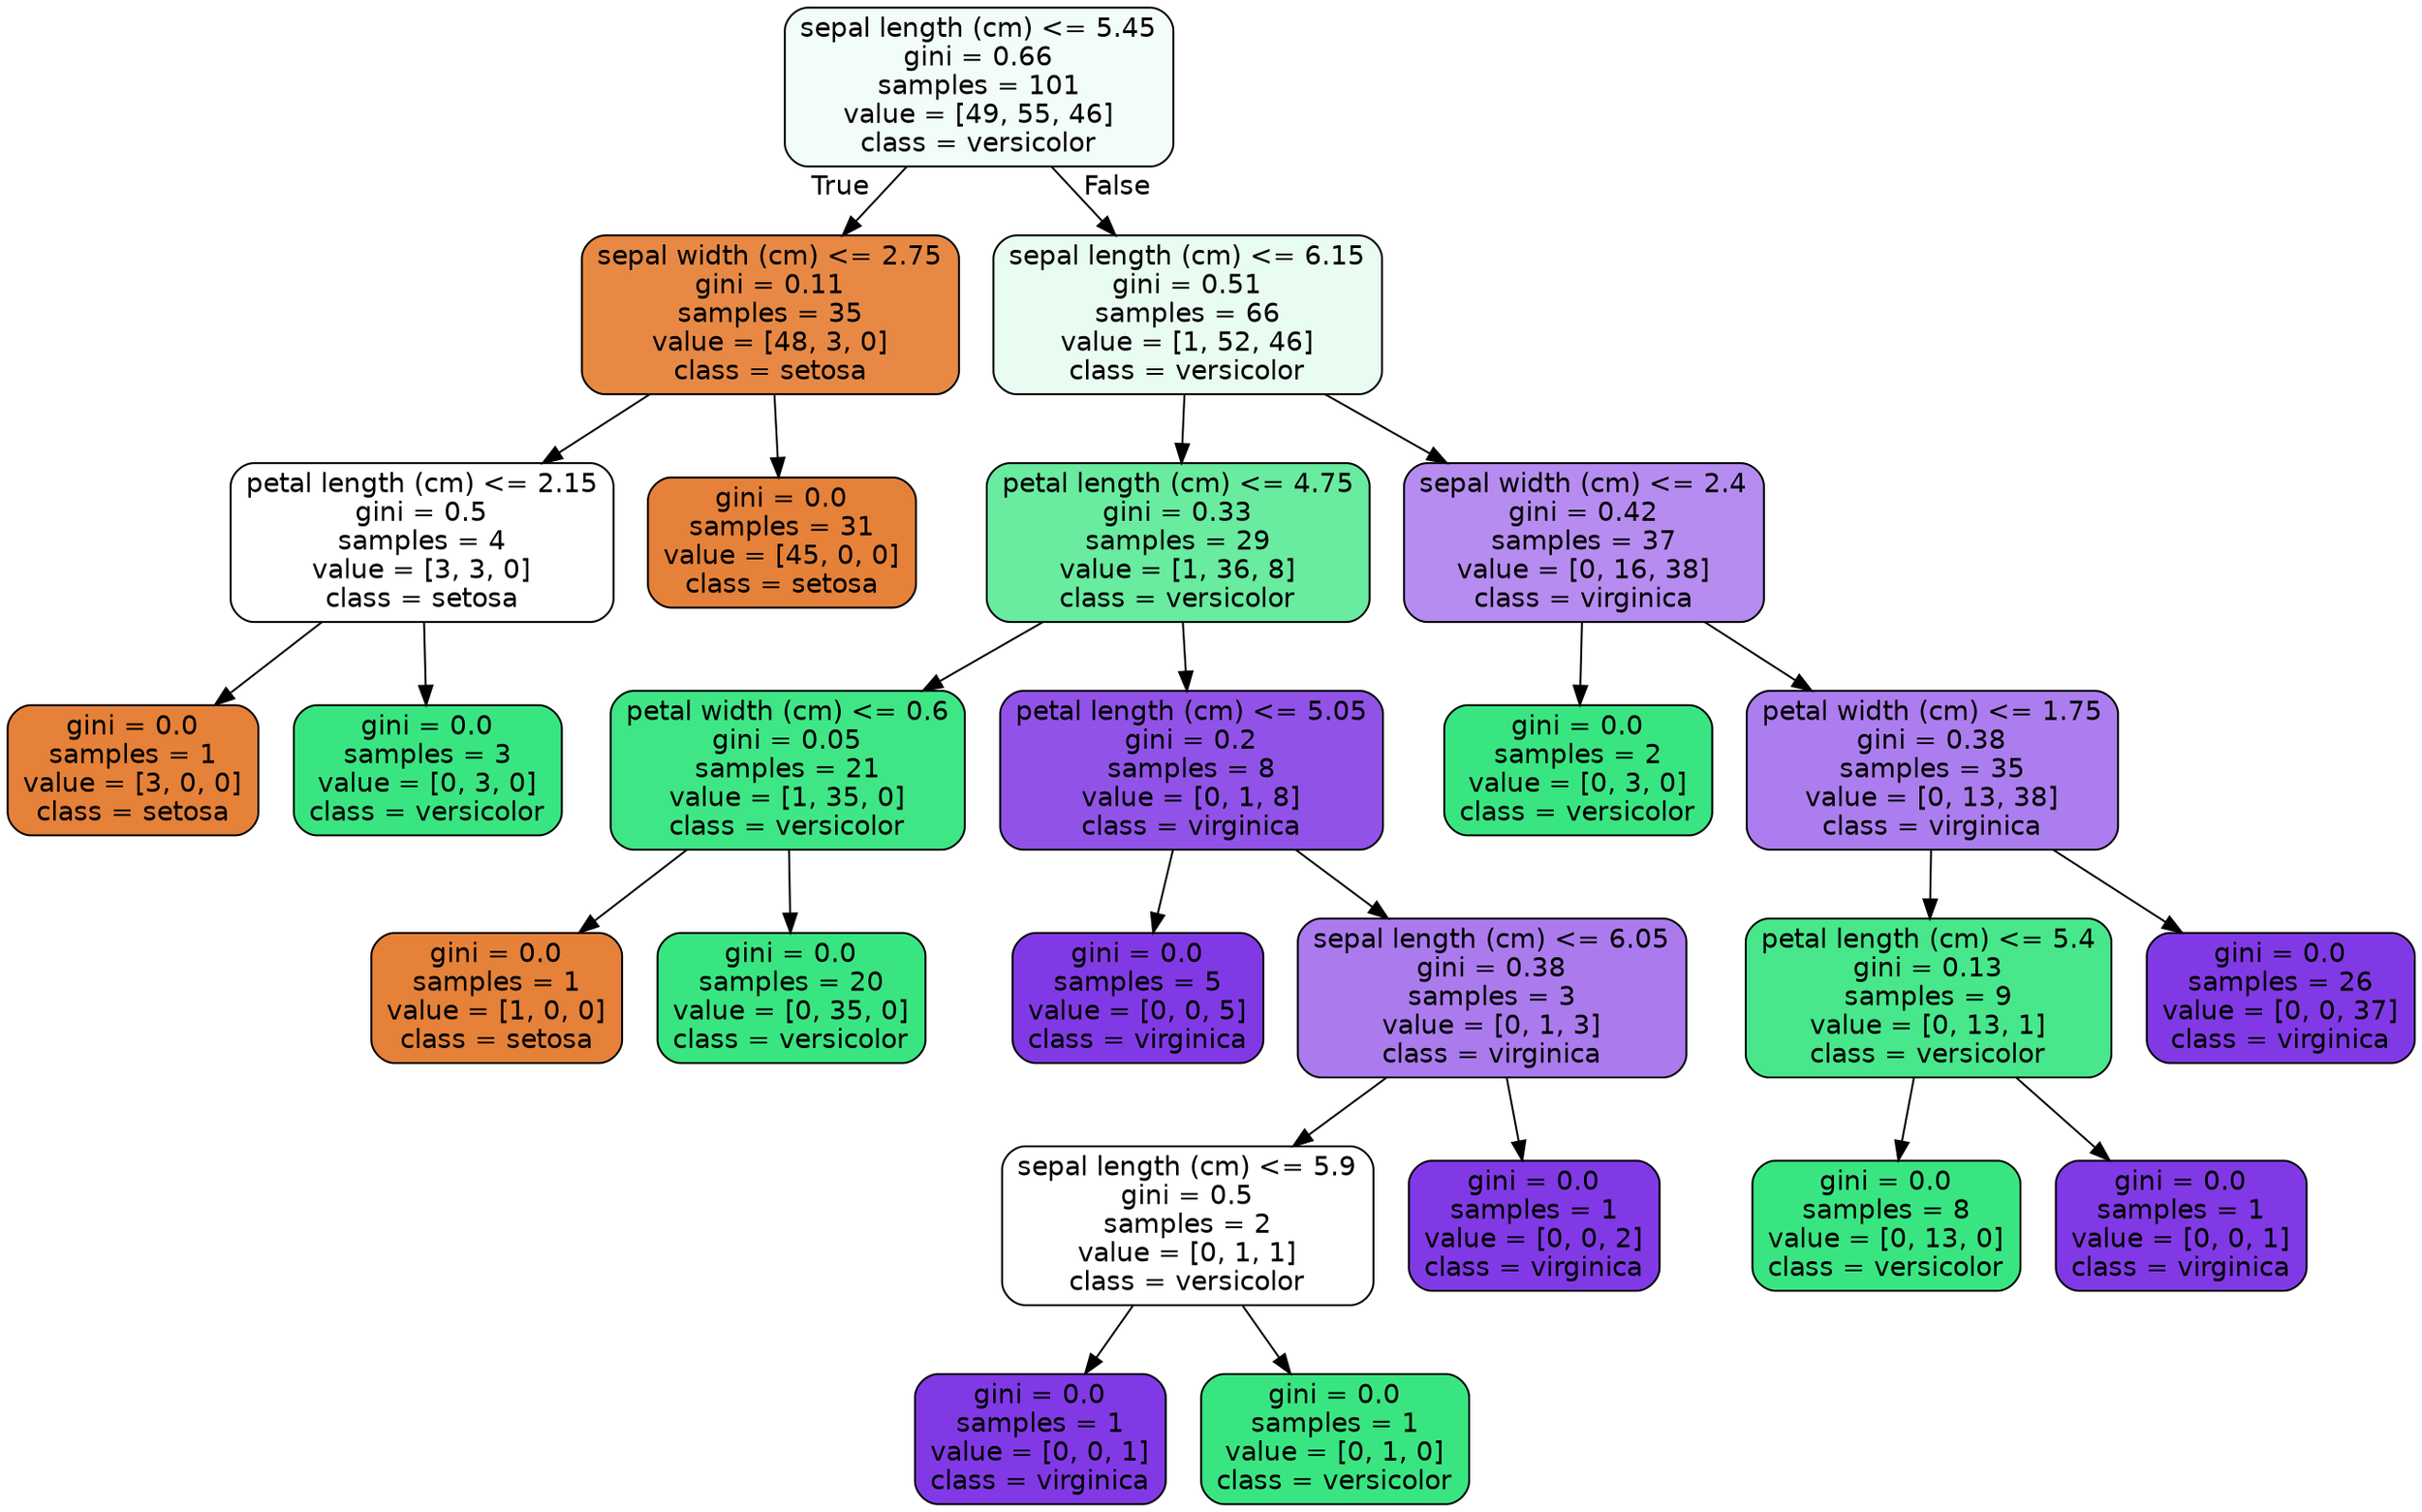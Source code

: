 digraph Tree {
node [shape=box, style="filled, rounded", color="black", fontname="helvetica"] ;
edge [fontname="helvetica"] ;
0 [label="sepal length (cm) <= 5.45\ngini = 0.66\nsamples = 101\nvalue = [49, 55, 46]\nclass = versicolor", fillcolor="#f3fdf8"] ;
1 [label="sepal width (cm) <= 2.75\ngini = 0.11\nsamples = 35\nvalue = [48, 3, 0]\nclass = setosa", fillcolor="#e78945"] ;
0 -> 1 [labeldistance=2.5, labelangle=45, headlabel="True"] ;
2 [label="petal length (cm) <= 2.15\ngini = 0.5\nsamples = 4\nvalue = [3, 3, 0]\nclass = setosa", fillcolor="#ffffff"] ;
1 -> 2 ;
3 [label="gini = 0.0\nsamples = 1\nvalue = [3, 0, 0]\nclass = setosa", fillcolor="#e58139"] ;
2 -> 3 ;
4 [label="gini = 0.0\nsamples = 3\nvalue = [0, 3, 0]\nclass = versicolor", fillcolor="#39e581"] ;
2 -> 4 ;
5 [label="gini = 0.0\nsamples = 31\nvalue = [45, 0, 0]\nclass = setosa", fillcolor="#e58139"] ;
1 -> 5 ;
6 [label="sepal length (cm) <= 6.15\ngini = 0.51\nsamples = 66\nvalue = [1, 52, 46]\nclass = versicolor", fillcolor="#e9fcf1"] ;
0 -> 6 [labeldistance=2.5, labelangle=-45, headlabel="False"] ;
7 [label="petal length (cm) <= 4.75\ngini = 0.33\nsamples = 29\nvalue = [1, 36, 8]\nclass = versicolor", fillcolor="#69eba0"] ;
6 -> 7 ;
8 [label="petal width (cm) <= 0.6\ngini = 0.05\nsamples = 21\nvalue = [1, 35, 0]\nclass = versicolor", fillcolor="#3fe685"] ;
7 -> 8 ;
9 [label="gini = 0.0\nsamples = 1\nvalue = [1, 0, 0]\nclass = setosa", fillcolor="#e58139"] ;
8 -> 9 ;
10 [label="gini = 0.0\nsamples = 20\nvalue = [0, 35, 0]\nclass = versicolor", fillcolor="#39e581"] ;
8 -> 10 ;
11 [label="petal length (cm) <= 5.05\ngini = 0.2\nsamples = 8\nvalue = [0, 1, 8]\nclass = virginica", fillcolor="#9152e8"] ;
7 -> 11 ;
12 [label="gini = 0.0\nsamples = 5\nvalue = [0, 0, 5]\nclass = virginica", fillcolor="#8139e5"] ;
11 -> 12 ;
13 [label="sepal length (cm) <= 6.05\ngini = 0.38\nsamples = 3\nvalue = [0, 1, 3]\nclass = virginica", fillcolor="#ab7bee"] ;
11 -> 13 ;
14 [label="sepal length (cm) <= 5.9\ngini = 0.5\nsamples = 2\nvalue = [0, 1, 1]\nclass = versicolor", fillcolor="#ffffff"] ;
13 -> 14 ;
15 [label="gini = 0.0\nsamples = 1\nvalue = [0, 0, 1]\nclass = virginica", fillcolor="#8139e5"] ;
14 -> 15 ;
16 [label="gini = 0.0\nsamples = 1\nvalue = [0, 1, 0]\nclass = versicolor", fillcolor="#39e581"] ;
14 -> 16 ;
17 [label="gini = 0.0\nsamples = 1\nvalue = [0, 0, 2]\nclass = virginica", fillcolor="#8139e5"] ;
13 -> 17 ;
18 [label="sepal width (cm) <= 2.4\ngini = 0.42\nsamples = 37\nvalue = [0, 16, 38]\nclass = virginica", fillcolor="#b68cf0"] ;
6 -> 18 ;
19 [label="gini = 0.0\nsamples = 2\nvalue = [0, 3, 0]\nclass = versicolor", fillcolor="#39e581"] ;
18 -> 19 ;
20 [label="petal width (cm) <= 1.75\ngini = 0.38\nsamples = 35\nvalue = [0, 13, 38]\nclass = virginica", fillcolor="#ac7dee"] ;
18 -> 20 ;
21 [label="petal length (cm) <= 5.4\ngini = 0.13\nsamples = 9\nvalue = [0, 13, 1]\nclass = versicolor", fillcolor="#48e78b"] ;
20 -> 21 ;
22 [label="gini = 0.0\nsamples = 8\nvalue = [0, 13, 0]\nclass = versicolor", fillcolor="#39e581"] ;
21 -> 22 ;
23 [label="gini = 0.0\nsamples = 1\nvalue = [0, 0, 1]\nclass = virginica", fillcolor="#8139e5"] ;
21 -> 23 ;
24 [label="gini = 0.0\nsamples = 26\nvalue = [0, 0, 37]\nclass = virginica", fillcolor="#8139e5"] ;
20 -> 24 ;
}